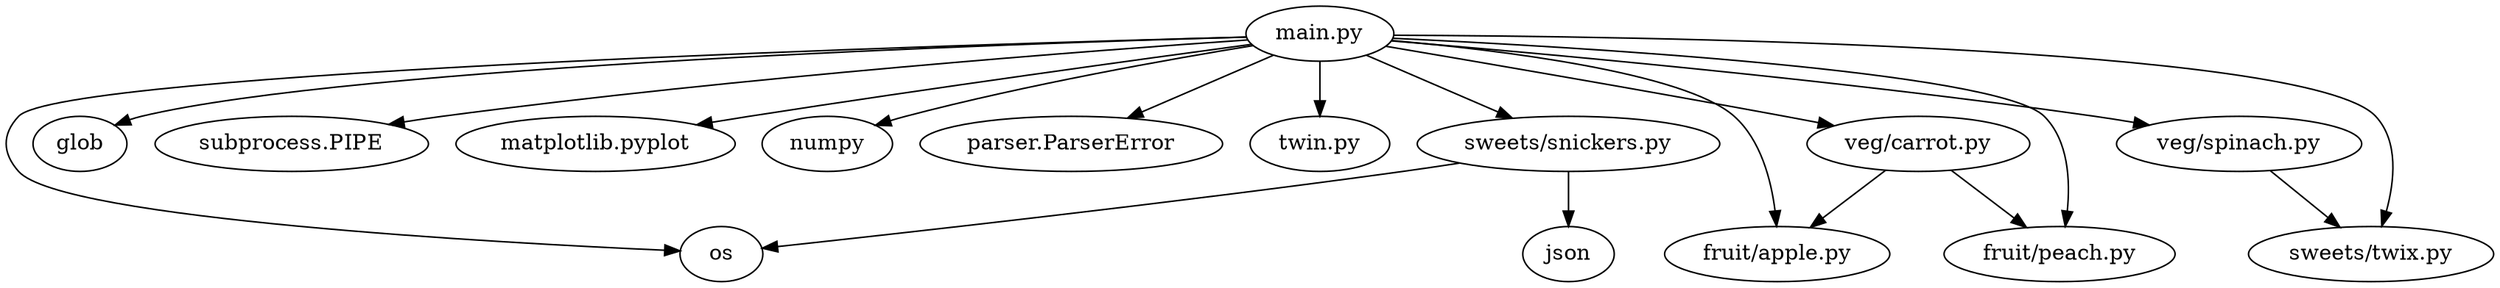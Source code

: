digraph G {
    "main.py" -> "os"
    "main.py" -> "glob"
    "main.py" -> "subprocess.PIPE"
    "main.py" -> "matplotlib.pyplot"
    "main.py" -> "numpy"
    "main.py" -> "parser.ParserError"
    "main.py" -> "twin.py"
    "main.py" -> "fruit/apple.py"
    "main.py" -> "fruit/peach.py"
    "main.py" -> "sweets/twix.py"
    "main.py" -> "sweets/snickers.py"
    "main.py" -> "veg/carrot.py"
    "main.py" -> "veg/spinach.py"
    "sweets/snickers.py" -> "os"
    "sweets/snickers.py" -> "json"
    "veg/spinach.py" -> "sweets/twix.py"
    "veg/carrot.py" -> "fruit/apple.py"
    "veg/carrot.py" -> "fruit/peach.py"
}
